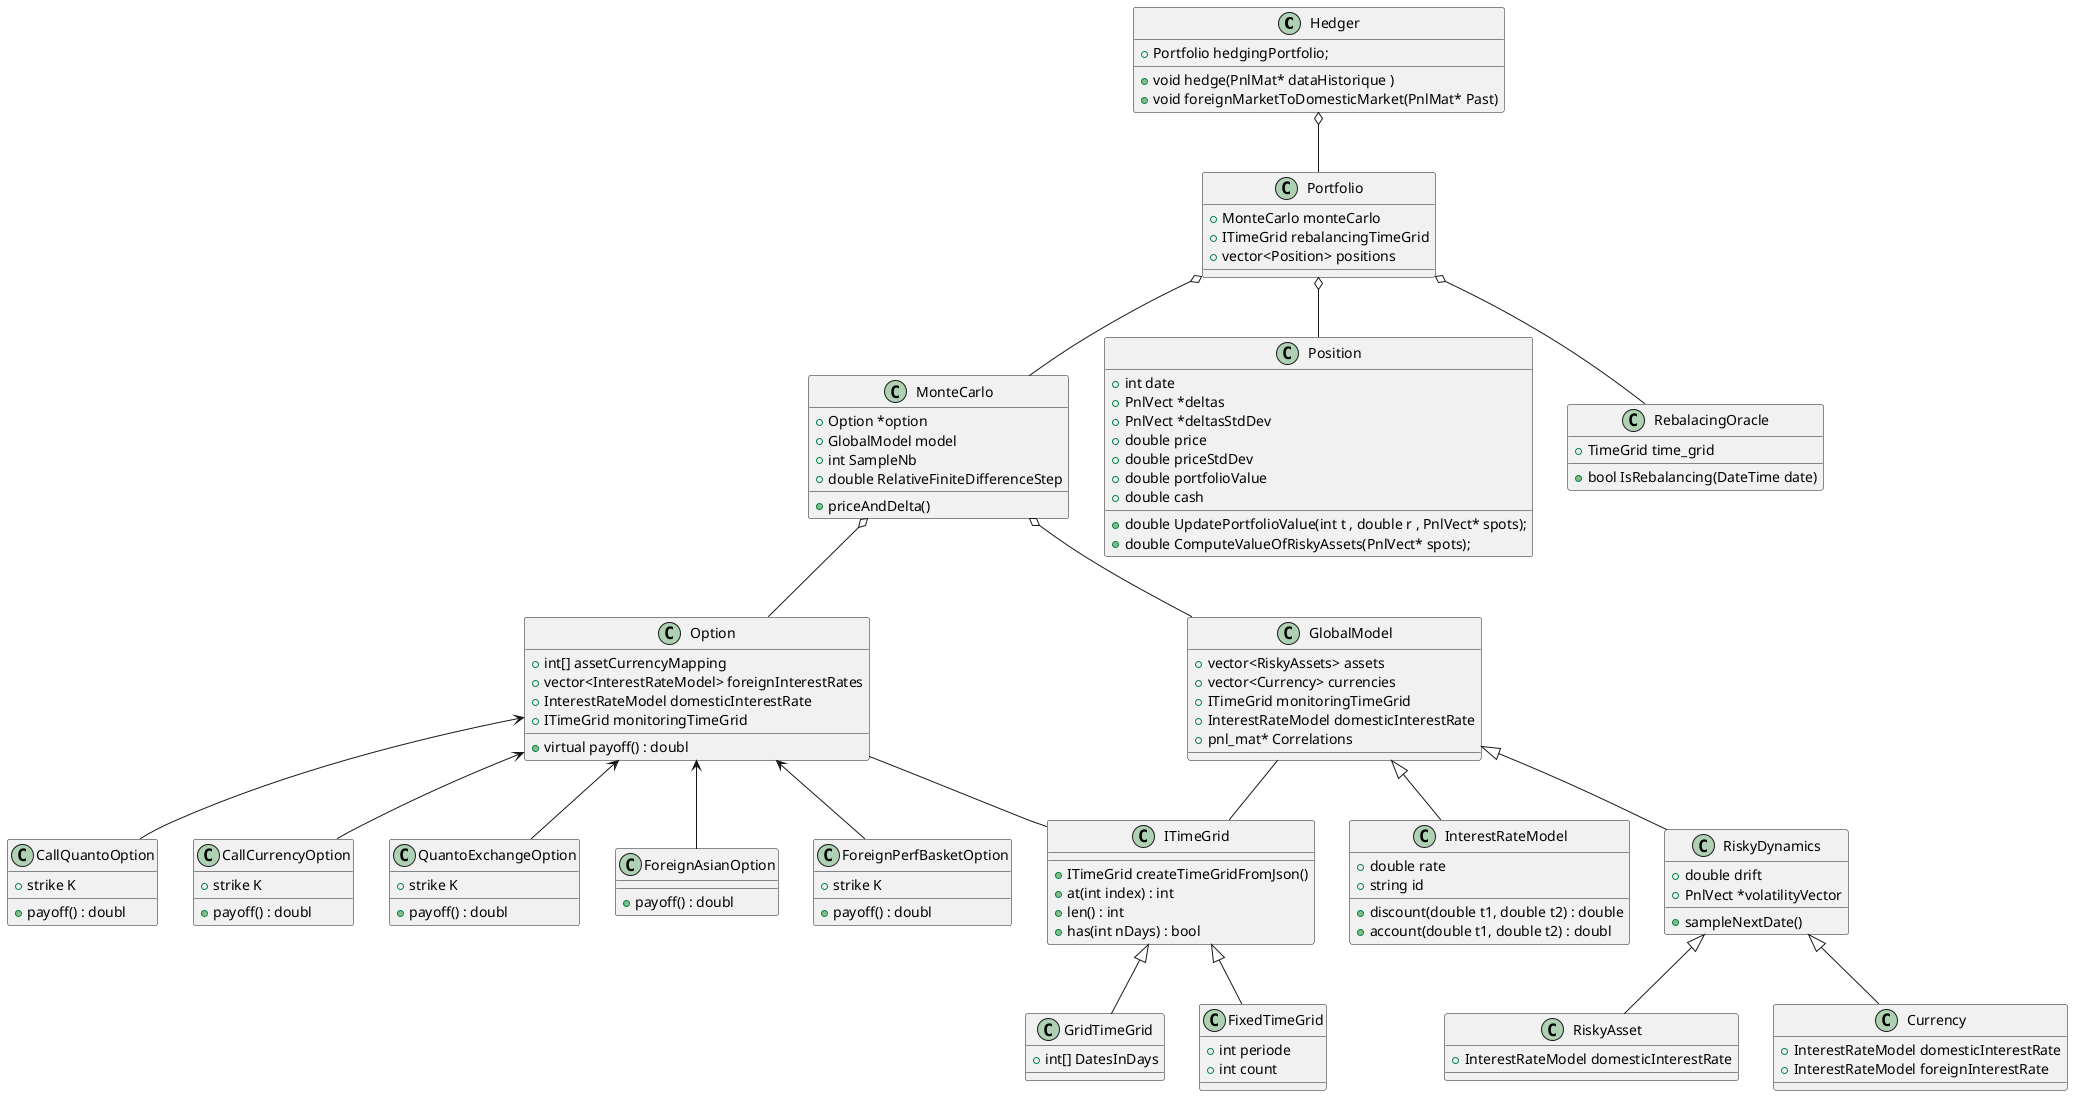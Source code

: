 @startuml conception



class Hedger {
    + Portfolio hedgingPortfolio;

    + void hedge(PnlMat* dataHistorique )
    + void foreignMarketToDomesticMarket(PnlMat* Past)
}

Hedger o-- Portfolio


class Portfolio {
    
    + MonteCarlo monteCarlo
    + ITimeGrid rebalancingTimeGrid
    + vector<Position> positions
}




class MonteCarlo {

    + Option *option
    + GlobalModel model
    + int SampleNb
    + double RelativeFiniteDifferenceStep
    + priceAndDelta()
}


class Position {
    + int date
    + PnlVect *deltas
    + PnlVect *deltasStdDev
    + double price
    + double priceStdDev
    + double portfolioValue
    + double cash 
    + double UpdatePortfolioValue(int t , double r , PnlVect* spots);
    + double ComputeValueOfRiskyAssets(PnlVect* spots);

}


class Option {

    + int[] assetCurrencyMapping
    + vector<InterestRateModel> foreignInterestRates
    + InterestRateModel domesticInterestRate
    + ITimeGrid monitoringTimeGrid
    + virtual payoff() : doubl

}


class CallQuantoOption {
    + strike K 
    + payoff() : doubl
}


class CallCurrencyOption {
    + strike K 
    + payoff() : doubl

}

class QuantoExchangeOption {
    + strike K 
    + payoff() : doubl

}


class ForeignAsianOption {
    + payoff() : doubl

}

class ForeignPerfBasketOption {
    + strike K 
    + payoff() : doubl

}



class GlobalModel {

    + vector<RiskyAssets> assets
    + vector<Currency> currencies
    + ITimeGrid monitoringTimeGrid
    + InterestRateModel domesticInterestRate
    + pnl_mat* Correlations
}

class InterestRateModel {

    + double rate 
    + string id 
    + discount(double t1, double t2) : double
    + account(double t1, double t2) : doubl

}




class RiskyDynamics {

    + double drift
    + PnlVect *volatilityVector
    + sampleNextDate()
}

class RiskyAsset {

    + InterestRateModel domesticInterestRate
}

class Currency {

    + InterestRateModel domesticInterestRate
    + InterestRateModel foreignInterestRate
}







class ITimeGrid {
    + ITimeGrid createTimeGridFromJson()
    + at(int index) : int
    + len() : int
    + has(int nDays) : bool

}


class GridTimeGrid {
    + int[] DatesInDays
}

class FixedTimeGrid {
    + int periode 
    + int count 
}


class  RebalacingOracle  {
    + TimeGrid time_grid
    + bool IsRebalancing(DateTime date)
}

' class FixedRebalacing {
'     - int Count 
'     - int Periode 
'     + override bool IsRebalancing(DateTime date)
' }

' class GridRebalacing {
'     + int DatesInDays
'     + override bool IsRebalancing(DateTime date)
' }



Portfolio o-- MonteCarlo
Portfolio o-- Position 
Portfolio o-- RebalacingOracle

MonteCarlo o-- Option 
MonteCarlo o-- GlobalModel

Option <-- CallQuantoOption
Option <-- CallCurrencyOption
Option <-- QuantoExchangeOption
Option <-- ForeignAsianOption
Option <-- ForeignPerfBasketOption
Option -- ITimeGrid

' RebalacingOracle <|-- FixedRebalacing
' RebalacingOracle <|-- GridRebalacing


ITimeGrid <|-- GridTimeGrid 
ITimeGrid <|-- FixedTimeGrid 


GlobalModel <|-- InterestRateModel
GlobalModel -- ITimeGrid
GlobalModel <|-- RiskyDynamics
RiskyDynamics <|-- RiskyAsset
RiskyDynamics <|-- Currency


@enduml